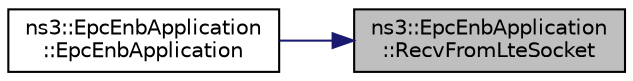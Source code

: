 digraph "ns3::EpcEnbApplication::RecvFromLteSocket"
{
 // LATEX_PDF_SIZE
  edge [fontname="Helvetica",fontsize="10",labelfontname="Helvetica",labelfontsize="10"];
  node [fontname="Helvetica",fontsize="10",shape=record];
  rankdir="RL";
  Node1 [label="ns3::EpcEnbApplication\l::RecvFromLteSocket",height=0.2,width=0.4,color="black", fillcolor="grey75", style="filled", fontcolor="black",tooltip="Method to be assigned to the recv callback of the LTE socket."];
  Node1 -> Node2 [dir="back",color="midnightblue",fontsize="10",style="solid",fontname="Helvetica"];
  Node2 [label="ns3::EpcEnbApplication\l::EpcEnbApplication",height=0.2,width=0.4,color="black", fillcolor="white", style="filled",URL="$classns3_1_1_epc_enb_application.html#ad356e44fb9648f52381c57d06cf0f83d",tooltip="Constructor."];
}
